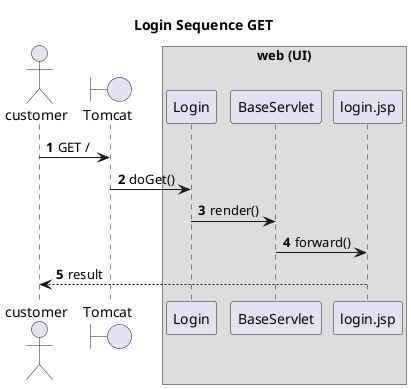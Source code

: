 @startuml

autonumber
Title Login Sequence GET
actor customer

boundary Tomcat

customer -> Tomcat:GET /


box web (UI)
Tomcat -> Login:doGet()

Login -> BaseServlet:render()

BaseServlet -> login.jsp:forward()
end box

login.jsp --> customer:result

@enduml